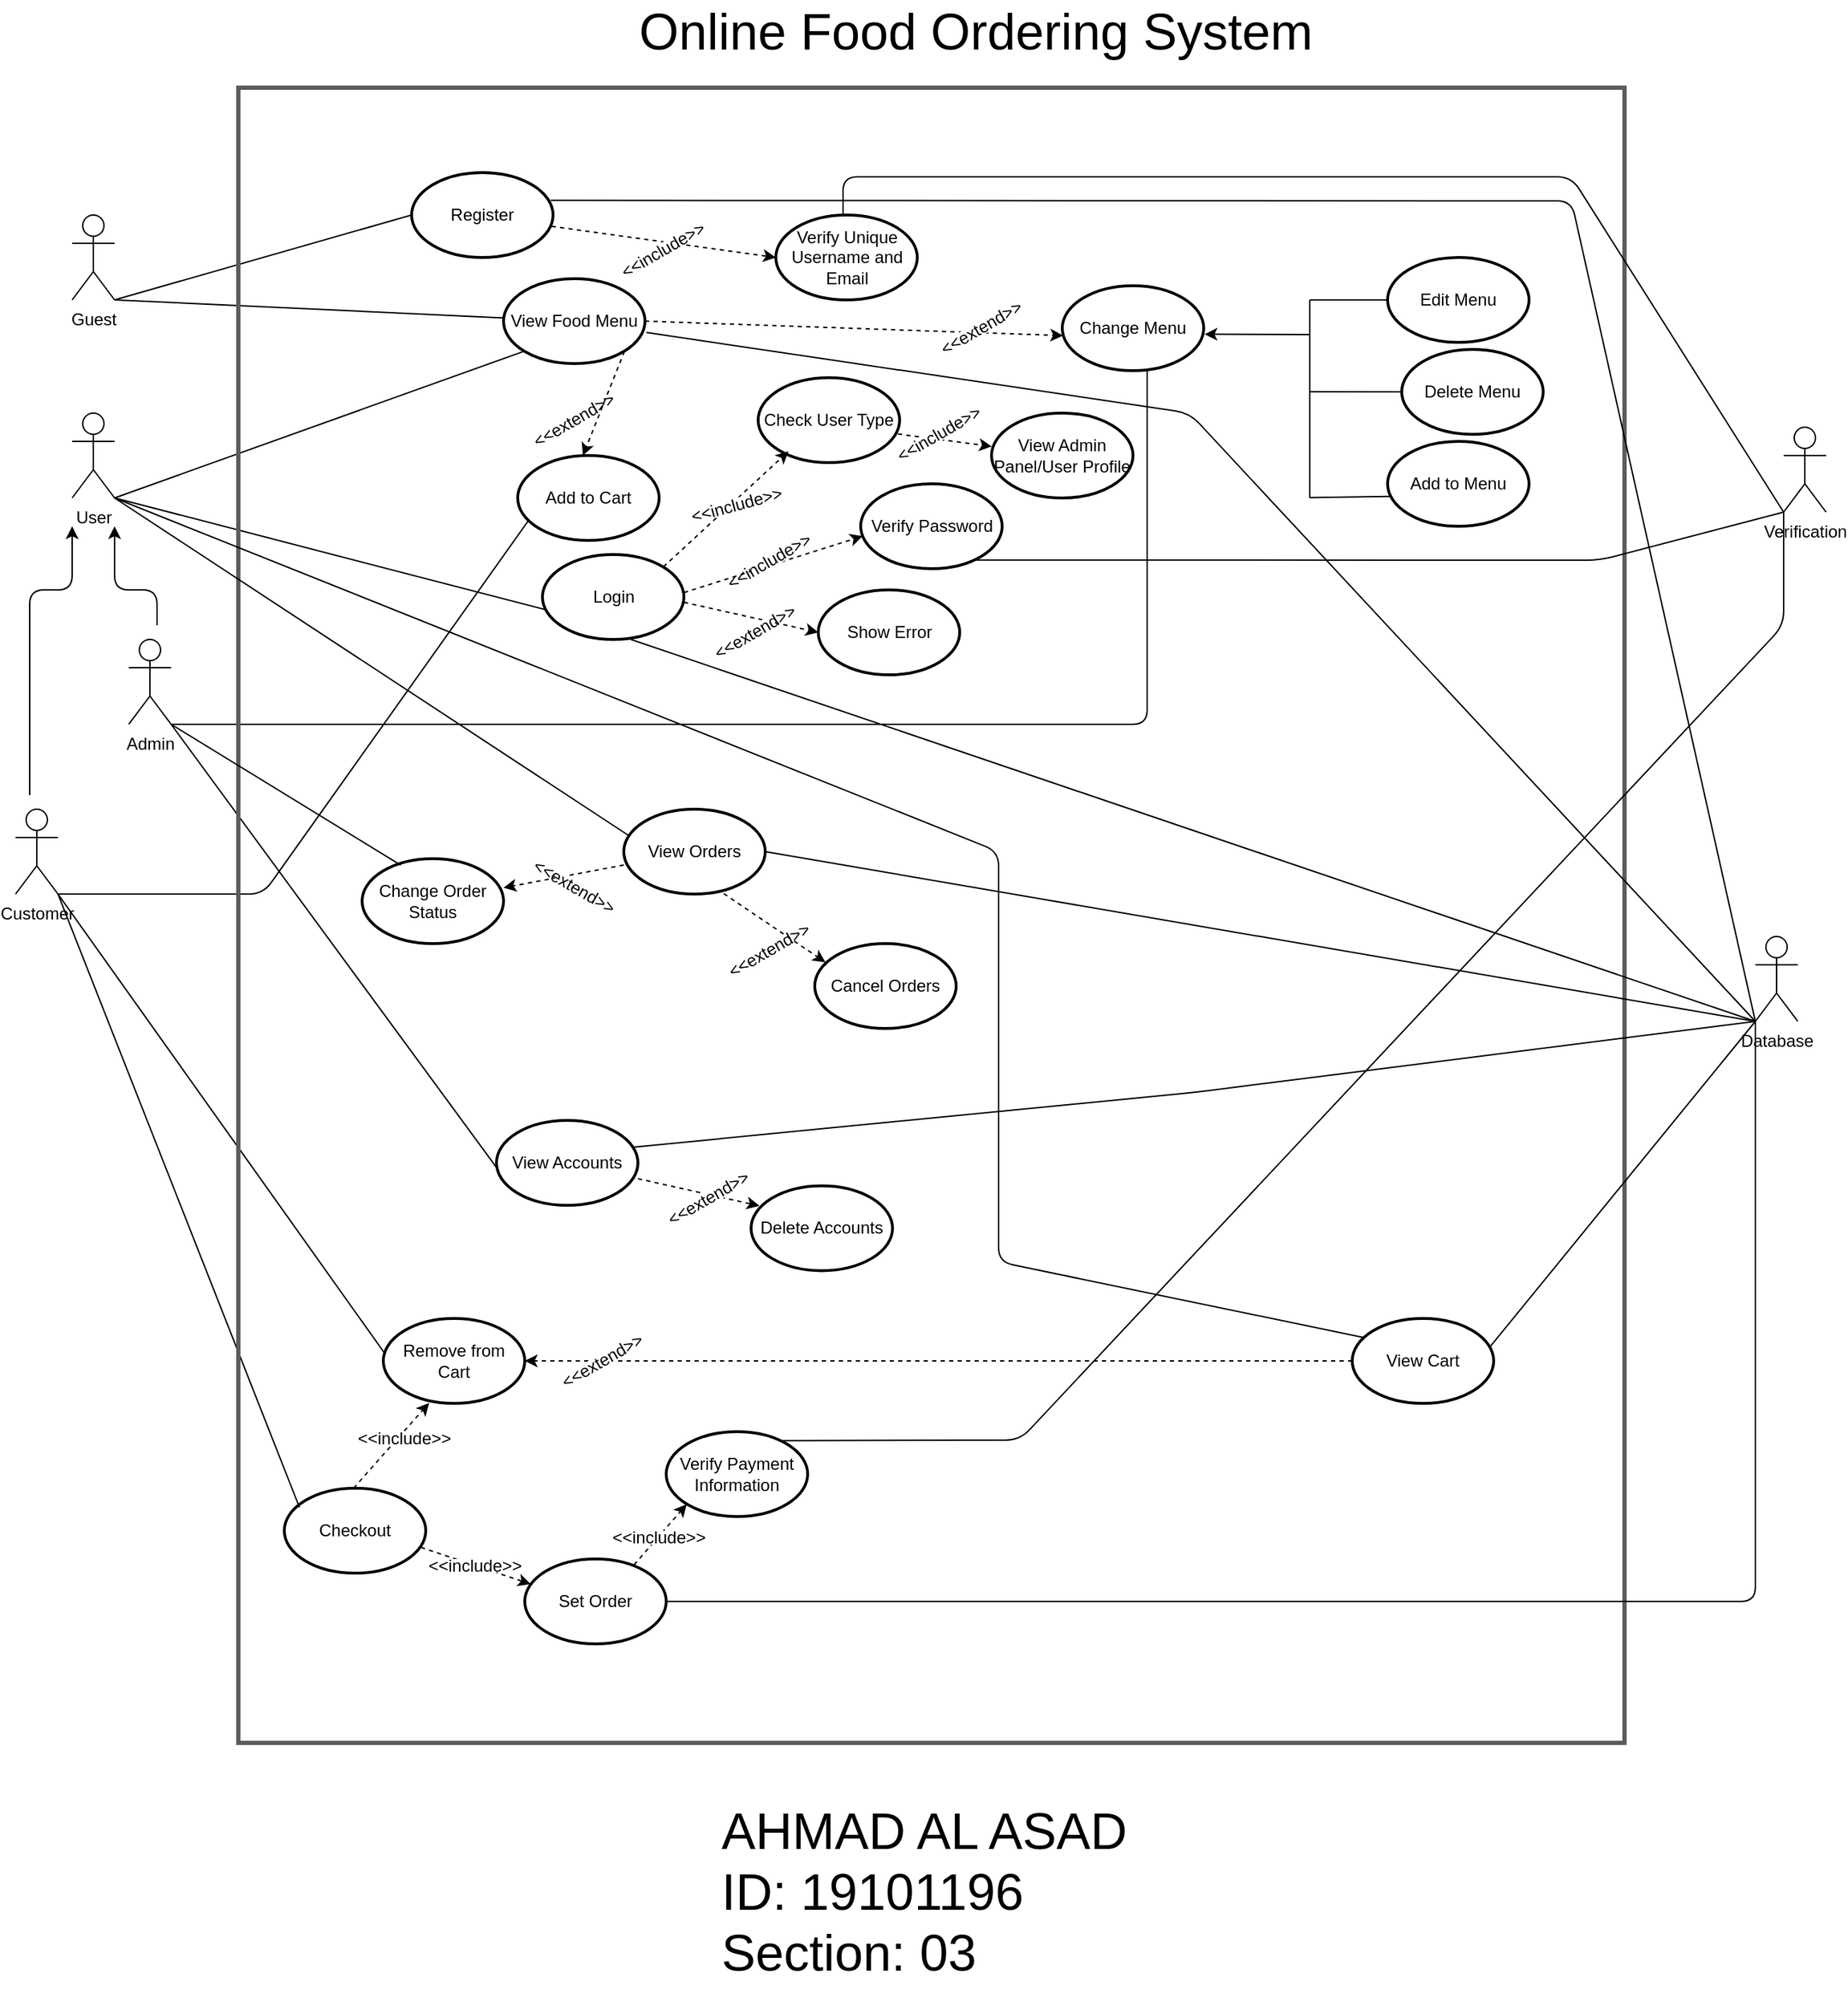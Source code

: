 <mxfile version="15.8.3" type="device"><diagram id="ieh9VP3vMi8DYS32Subl" name="Page-1"><mxGraphModel dx="3555" dy="2000" grid="1" gridSize="10" guides="1" tooltips="1" connect="1" arrows="1" fold="1" page="1" pageScale="1" pageWidth="850" pageHeight="1100" math="0" shadow="0"><root><mxCell id="0"/><mxCell id="1" parent="0"/><mxCell id="rfQ5AA9sOeH-jg_io1Yg-7" value="&lt;font style=&quot;font-size: 36px&quot;&gt;Online Food Ordering System&lt;/font&gt;" style="text;html=1;strokeColor=none;fillColor=none;align=center;verticalAlign=middle;whiteSpace=wrap;rounded=0;" parent="1" vertex="1"><mxGeometry x="575" y="330" width="567.5" height="20" as="geometry"/></mxCell><mxCell id="rfQ5AA9sOeH-jg_io1Yg-8" value="Guest" style="shape=umlActor;verticalLabelPosition=bottom;verticalAlign=top;html=1;" parent="1" vertex="1"><mxGeometry x="220" y="470" width="30" height="60" as="geometry"/></mxCell><mxCell id="rfQ5AA9sOeH-jg_io1Yg-9" value="User" style="shape=umlActor;verticalLabelPosition=bottom;verticalAlign=top;html=1;" parent="1" vertex="1"><mxGeometry x="220" y="610" width="30" height="60" as="geometry"/></mxCell><mxCell id="rfQ5AA9sOeH-jg_io1Yg-11" value="Customer" style="shape=umlActor;verticalLabelPosition=bottom;verticalAlign=top;html=1;" parent="1" vertex="1"><mxGeometry x="180" y="890" width="30" height="60" as="geometry"/></mxCell><mxCell id="rfQ5AA9sOeH-jg_io1Yg-12" value="Admin" style="shape=umlActor;verticalLabelPosition=bottom;verticalAlign=top;html=1;" parent="1" vertex="1"><mxGeometry x="260" y="770" width="30" height="60" as="geometry"/></mxCell><mxCell id="rfQ5AA9sOeH-jg_io1Yg-14" value="" style="edgeStyle=elbowEdgeStyle;elbow=vertical;endArrow=classic;html=1;" parent="1" edge="1"><mxGeometry width="50" height="50" relative="1" as="geometry"><mxPoint x="190" y="880" as="sourcePoint"/><mxPoint x="220" y="690" as="targetPoint"/><Array as="points"><mxPoint x="210" y="735"/></Array></mxGeometry></mxCell><mxCell id="rfQ5AA9sOeH-jg_io1Yg-15" value="" style="edgeStyle=elbowEdgeStyle;elbow=vertical;endArrow=classic;html=1;" parent="1" edge="1"><mxGeometry width="50" height="50" relative="1" as="geometry"><mxPoint x="280" y="760" as="sourcePoint"/><mxPoint x="250" y="690" as="targetPoint"/><Array as="points"><mxPoint x="230" y="735"/></Array></mxGeometry></mxCell><mxCell id="rfQ5AA9sOeH-jg_io1Yg-16" value="View Food Menu" style="strokeWidth=2;html=1;shape=mxgraph.flowchart.start_1;whiteSpace=wrap;" parent="1" vertex="1"><mxGeometry x="525" y="515" width="100" height="60" as="geometry"/></mxCell><mxCell id="rfQ5AA9sOeH-jg_io1Yg-19" value="" style="endArrow=none;html=1;exitX=1;exitY=1;exitDx=0;exitDy=0;exitPerimeter=0;" parent="1" source="rfQ5AA9sOeH-jg_io1Yg-8" target="rfQ5AA9sOeH-jg_io1Yg-16" edge="1"><mxGeometry width="50" height="50" relative="1" as="geometry"><mxPoint x="500" y="670" as="sourcePoint"/><mxPoint x="550" y="620" as="targetPoint"/></mxGeometry></mxCell><mxCell id="rfQ5AA9sOeH-jg_io1Yg-20" value="" style="endArrow=none;html=1;exitX=1;exitY=1;exitDx=0;exitDy=0;exitPerimeter=0;entryX=0.145;entryY=0.855;entryDx=0;entryDy=0;entryPerimeter=0;" parent="1" source="rfQ5AA9sOeH-jg_io1Yg-9" target="rfQ5AA9sOeH-jg_io1Yg-16" edge="1"><mxGeometry width="50" height="50" relative="1" as="geometry"><mxPoint x="270" y="610" as="sourcePoint"/><mxPoint x="550" y="620" as="targetPoint"/></mxGeometry></mxCell><mxCell id="rfQ5AA9sOeH-jg_io1Yg-21" value="Register" style="strokeWidth=2;html=1;shape=mxgraph.flowchart.start_1;whiteSpace=wrap;" parent="1" vertex="1"><mxGeometry x="460" y="440" width="100" height="60" as="geometry"/></mxCell><mxCell id="rfQ5AA9sOeH-jg_io1Yg-22" value="" style="endArrow=none;html=1;exitX=1;exitY=1;exitDx=0;exitDy=0;exitPerimeter=0;entryX=0;entryY=0.5;entryDx=0;entryDy=0;entryPerimeter=0;" parent="1" source="rfQ5AA9sOeH-jg_io1Yg-8" target="rfQ5AA9sOeH-jg_io1Yg-21" edge="1"><mxGeometry width="50" height="50" relative="1" as="geometry"><mxPoint x="700" y="670" as="sourcePoint"/><mxPoint x="750" y="620" as="targetPoint"/></mxGeometry></mxCell><mxCell id="rfQ5AA9sOeH-jg_io1Yg-23" value="Login" style="strokeWidth=2;html=1;shape=mxgraph.flowchart.start_1;whiteSpace=wrap;" parent="1" vertex="1"><mxGeometry x="552.5" y="710" width="100" height="60" as="geometry"/></mxCell><mxCell id="rfQ5AA9sOeH-jg_io1Yg-24" value="" style="endArrow=none;html=1;exitX=0.026;exitY=0.651;exitDx=0;exitDy=0;exitPerimeter=0;" parent="1" source="rfQ5AA9sOeH-jg_io1Yg-23" edge="1"><mxGeometry width="50" height="50" relative="1" as="geometry"><mxPoint x="620" y="670" as="sourcePoint"/><mxPoint x="250" y="670" as="targetPoint"/></mxGeometry></mxCell><mxCell id="rfQ5AA9sOeH-jg_io1Yg-25" value="Verify Password" style="strokeWidth=2;html=1;shape=mxgraph.flowchart.start_1;whiteSpace=wrap;" parent="1" vertex="1"><mxGeometry x="777.5" y="660" width="100" height="60" as="geometry"/></mxCell><mxCell id="rfQ5AA9sOeH-jg_io1Yg-26" value="Show Error" style="strokeWidth=2;html=1;shape=mxgraph.flowchart.start_1;whiteSpace=wrap;" parent="1" vertex="1"><mxGeometry x="747.5" y="735" width="100" height="60" as="geometry"/></mxCell><mxCell id="rfQ5AA9sOeH-jg_io1Yg-27" value="Verify Unique Username and Email" style="strokeWidth=2;html=1;shape=mxgraph.flowchart.start_1;whiteSpace=wrap;" parent="1" vertex="1"><mxGeometry x="717.5" y="470" width="100" height="60" as="geometry"/></mxCell><mxCell id="rfQ5AA9sOeH-jg_io1Yg-31" value="" style="endArrow=classic;dashed=1;endFill=1;html=1;exitX=0.99;exitY=0.633;exitDx=0;exitDy=0;exitPerimeter=0;entryX=0;entryY=0.5;entryDx=0;entryDy=0;entryPerimeter=0;" parent="1" source="rfQ5AA9sOeH-jg_io1Yg-21" target="rfQ5AA9sOeH-jg_io1Yg-27" edge="1"><mxGeometry width="160" relative="1" as="geometry"><mxPoint x="560" y="630" as="sourcePoint"/><mxPoint x="720" y="630" as="targetPoint"/></mxGeometry></mxCell><mxCell id="rfQ5AA9sOeH-jg_io1Yg-36" value="" style="endArrow=classic;dashed=1;endFill=1;html=1;exitX=0.99;exitY=0.633;exitDx=0;exitDy=0;exitPerimeter=0;entryX=0;entryY=0.5;entryDx=0;entryDy=0;entryPerimeter=0;" parent="1" target="rfQ5AA9sOeH-jg_io1Yg-26" edge="1"><mxGeometry width="160" relative="1" as="geometry"><mxPoint x="652.5" y="743.76" as="sourcePoint"/><mxPoint x="727.7" y="750" as="targetPoint"/></mxGeometry></mxCell><mxCell id="rfQ5AA9sOeH-jg_io1Yg-37" value="&amp;lt;&amp;lt;include&amp;gt;&amp;gt;" style="text;html=1;strokeColor=none;fillColor=default;align=center;verticalAlign=middle;whiteSpace=wrap;rounded=0;rotation=-30;" parent="1" vertex="1"><mxGeometry x="622.5" y="490" width="30" height="10" as="geometry"/></mxCell><mxCell id="rfQ5AA9sOeH-jg_io1Yg-41" value="&amp;lt;&amp;lt;extend&amp;gt;&amp;gt;" style="text;html=1;strokeColor=none;fillColor=default;align=center;verticalAlign=middle;whiteSpace=wrap;rounded=0;rotation=-30;" parent="1" vertex="1"><mxGeometry x="687.5" y="760" width="30" height="10" as="geometry"/></mxCell><mxCell id="rfQ5AA9sOeH-jg_io1Yg-44" value="Remove from Cart" style="strokeWidth=2;html=1;shape=mxgraph.flowchart.start_1;whiteSpace=wrap;" parent="1" vertex="1"><mxGeometry x="440" y="1250" width="100" height="60" as="geometry"/></mxCell><mxCell id="rfQ5AA9sOeH-jg_io1Yg-45" value="Checkout" style="strokeWidth=2;html=1;shape=mxgraph.flowchart.start_1;whiteSpace=wrap;" parent="1" vertex="1"><mxGeometry x="370" y="1370" width="100" height="60" as="geometry"/></mxCell><mxCell id="rfQ5AA9sOeH-jg_io1Yg-46" value="" style="endArrow=classic;dashed=1;endFill=1;html=1;exitX=0.99;exitY=0.633;exitDx=0;exitDy=0;exitPerimeter=0;entryX=0.015;entryY=0.616;entryDx=0;entryDy=0;entryPerimeter=0;" parent="1" edge="1"><mxGeometry width="160" relative="1" as="geometry"><mxPoint x="652.5" y="736.88" as="sourcePoint"/><mxPoint x="779" y="696.96" as="targetPoint"/></mxGeometry></mxCell><mxCell id="rfQ5AA9sOeH-jg_io1Yg-47" value="&amp;lt;&amp;lt;include&amp;gt;&amp;gt;" style="text;html=1;strokeColor=none;fillColor=default;align=center;verticalAlign=middle;whiteSpace=wrap;rounded=0;rotation=-30;" parent="1" vertex="1"><mxGeometry x="697.5" y="710" width="30" height="10" as="geometry"/></mxCell><mxCell id="rfQ5AA9sOeH-jg_io1Yg-48" value="" style="endArrow=classic;dashed=1;endFill=1;html=1;exitX=0.99;exitY=0.633;exitDx=0;exitDy=0;exitPerimeter=0;entryX=0.324;entryY=0.995;entryDx=0;entryDy=0;entryPerimeter=0;" parent="1" target="rfQ5AA9sOeH-jg_io1Yg-44" edge="1"><mxGeometry width="160" relative="1" as="geometry"><mxPoint x="419" y="1369.92" as="sourcePoint"/><mxPoint x="545.5" y="1330" as="targetPoint"/></mxGeometry></mxCell><mxCell id="rfQ5AA9sOeH-jg_io1Yg-49" value="&amp;lt;&amp;lt;include&amp;gt;&amp;gt;" style="text;html=1;strokeColor=none;fillColor=default;align=center;verticalAlign=middle;whiteSpace=wrap;rounded=0;rotation=0;" parent="1" vertex="1"><mxGeometry x="440" y="1330" width="30" height="10" as="geometry"/></mxCell><mxCell id="rfQ5AA9sOeH-jg_io1Yg-50" value="" style="endArrow=none;html=1;entryX=0.107;entryY=0.225;entryDx=0;entryDy=0;entryPerimeter=0;" parent="1" target="rfQ5AA9sOeH-jg_io1Yg-45" edge="1"><mxGeometry width="50" height="50" relative="1" as="geometry"><mxPoint x="210" y="950" as="sourcePoint"/><mxPoint x="670" y="850" as="targetPoint"/></mxGeometry></mxCell><mxCell id="rfQ5AA9sOeH-jg_io1Yg-51" value="" style="endArrow=none;html=1;entryX=0.014;entryY=0.421;entryDx=0;entryDy=0;entryPerimeter=0;exitX=1;exitY=1;exitDx=0;exitDy=0;exitPerimeter=0;" parent="1" source="rfQ5AA9sOeH-jg_io1Yg-11" target="rfQ5AA9sOeH-jg_io1Yg-44" edge="1"><mxGeometry width="50" height="50" relative="1" as="geometry"><mxPoint x="210" y="830" as="sourcePoint"/><mxPoint x="670" y="850" as="targetPoint"/></mxGeometry></mxCell><mxCell id="rfQ5AA9sOeH-jg_io1Yg-52" value="" style="endArrow=none;html=1;entryX=0.074;entryY=0.771;entryDx=0;entryDy=0;entryPerimeter=0;" parent="1" target="rfQ5AA9sOeH-jg_io1Yg-100" edge="1"><mxGeometry width="50" height="50" relative="1" as="geometry"><mxPoint x="210" y="950" as="sourcePoint"/><mxPoint x="420" y="1100" as="targetPoint"/><Array as="points"><mxPoint x="355" y="950"/></Array></mxGeometry></mxCell><mxCell id="rfQ5AA9sOeH-jg_io1Yg-53" value="Set Order" style="strokeWidth=2;html=1;shape=mxgraph.flowchart.start_1;whiteSpace=wrap;" parent="1" vertex="1"><mxGeometry x="540" y="1420" width="100" height="60" as="geometry"/></mxCell><mxCell id="rfQ5AA9sOeH-jg_io1Yg-60" value="" style="endArrow=classic;dashed=1;endFill=1;html=1;exitX=0.966;exitY=0.697;exitDx=0;exitDy=0;exitPerimeter=0;entryX=0.042;entryY=0.296;entryDx=0;entryDy=0;entryPerimeter=0;" parent="1" source="rfQ5AA9sOeH-jg_io1Yg-45" target="rfQ5AA9sOeH-jg_io1Yg-53" edge="1"><mxGeometry width="160" relative="1" as="geometry"><mxPoint x="429" y="1379.92" as="sourcePoint"/><mxPoint x="482.4" y="1319.7" as="targetPoint"/></mxGeometry></mxCell><mxCell id="rfQ5AA9sOeH-jg_io1Yg-61" value="&amp;lt;&amp;lt;include&amp;gt;&amp;gt;" style="text;html=1;strokeColor=none;fillColor=default;align=center;verticalAlign=middle;whiteSpace=wrap;rounded=0;rotation=0;" parent="1" vertex="1"><mxGeometry x="490" y="1420" width="30" height="10" as="geometry"/></mxCell><mxCell id="rfQ5AA9sOeH-jg_io1Yg-62" value="View Accounts" style="strokeWidth=2;html=1;shape=mxgraph.flowchart.start_1;whiteSpace=wrap;" parent="1" vertex="1"><mxGeometry x="520" y="1110" width="100" height="60" as="geometry"/></mxCell><mxCell id="rfQ5AA9sOeH-jg_io1Yg-63" value="Delete Accounts" style="strokeWidth=2;html=1;shape=mxgraph.flowchart.start_1;whiteSpace=wrap;" parent="1" vertex="1"><mxGeometry x="700" y="1156.24" width="100" height="60" as="geometry"/></mxCell><mxCell id="rfQ5AA9sOeH-jg_io1Yg-64" value="" style="endArrow=none;html=1;exitX=1;exitY=1;exitDx=0;exitDy=0;exitPerimeter=0;entryX=0.017;entryY=0.592;entryDx=0;entryDy=0;entryPerimeter=0;" parent="1" source="rfQ5AA9sOeH-jg_io1Yg-12" target="rfQ5AA9sOeH-jg_io1Yg-62" edge="1"><mxGeometry width="50" height="50" relative="1" as="geometry"><mxPoint x="670" y="800" as="sourcePoint"/><mxPoint x="720" y="750" as="targetPoint"/></mxGeometry></mxCell><mxCell id="rfQ5AA9sOeH-jg_io1Yg-65" value="" style="endArrow=classic;dashed=1;endFill=1;html=1;entryX=0.059;entryY=0.236;entryDx=0;entryDy=0;entryPerimeter=0;" parent="1" source="rfQ5AA9sOeH-jg_io1Yg-62" target="rfQ5AA9sOeH-jg_io1Yg-63" edge="1"><mxGeometry width="160" relative="1" as="geometry"><mxPoint x="665" y="1070" as="sourcePoint"/><mxPoint x="760" y="1116.24" as="targetPoint"/></mxGeometry></mxCell><mxCell id="rfQ5AA9sOeH-jg_io1Yg-66" value="&amp;lt;&amp;lt;extend&amp;gt;&amp;gt;" style="text;html=1;strokeColor=none;fillColor=default;align=center;verticalAlign=middle;whiteSpace=wrap;rounded=0;rotation=-30;" parent="1" vertex="1"><mxGeometry x="655" y="1160" width="30" height="10" as="geometry"/></mxCell><mxCell id="rfQ5AA9sOeH-jg_io1Yg-67" value="Change Menu" style="strokeWidth=2;html=1;shape=mxgraph.flowchart.start_1;whiteSpace=wrap;" parent="1" vertex="1"><mxGeometry x="920" y="520" width="100" height="60" as="geometry"/></mxCell><mxCell id="rfQ5AA9sOeH-jg_io1Yg-68" value="" style="endArrow=classic;dashed=1;endFill=1;html=1;exitX=1;exitY=0.5;exitDx=0;exitDy=0;exitPerimeter=0;entryX=0.006;entryY=0.587;entryDx=0;entryDy=0;entryPerimeter=0;" parent="1" source="rfQ5AA9sOeH-jg_io1Yg-16" target="rfQ5AA9sOeH-jg_io1Yg-67" edge="1"><mxGeometry width="160" relative="1" as="geometry"><mxPoint x="607.5" y="553.76" as="sourcePoint"/><mxPoint x="702.5" y="600" as="targetPoint"/></mxGeometry></mxCell><mxCell id="rfQ5AA9sOeH-jg_io1Yg-69" value="&amp;lt;&amp;lt;extend&amp;gt;&amp;gt;" style="text;html=1;strokeColor=none;fillColor=default;align=center;verticalAlign=middle;whiteSpace=wrap;rounded=0;rotation=-30;" parent="1" vertex="1"><mxGeometry x="847.5" y="545" width="30" height="10" as="geometry"/></mxCell><mxCell id="rfQ5AA9sOeH-jg_io1Yg-71" value="Edit Menu" style="strokeWidth=2;html=1;shape=mxgraph.flowchart.start_1;whiteSpace=wrap;" parent="1" vertex="1"><mxGeometry x="1150" y="500" width="100" height="60" as="geometry"/></mxCell><mxCell id="rfQ5AA9sOeH-jg_io1Yg-72" value="Delete Menu" style="strokeWidth=2;html=1;shape=mxgraph.flowchart.start_1;whiteSpace=wrap;" parent="1" vertex="1"><mxGeometry x="1160" y="565" width="100" height="60" as="geometry"/></mxCell><mxCell id="rfQ5AA9sOeH-jg_io1Yg-73" value="Add to Menu" style="strokeWidth=2;html=1;shape=mxgraph.flowchart.start_1;whiteSpace=wrap;" parent="1" vertex="1"><mxGeometry x="1150" y="630" width="100" height="60" as="geometry"/></mxCell><mxCell id="rfQ5AA9sOeH-jg_io1Yg-76" value="" style="endArrow=none;html=1;entryX=0;entryY=0.5;entryDx=0;entryDy=0;entryPerimeter=0;exitX=0;exitY=0.5;exitDx=0;exitDy=0;exitPerimeter=0;" parent="1" source="rfQ5AA9sOeH-jg_io1Yg-77" target="rfQ5AA9sOeH-jg_io1Yg-71" edge="1"><mxGeometry width="50" height="50" relative="1" as="geometry"><mxPoint x="1100" y="530" as="sourcePoint"/><mxPoint x="1070" y="530" as="targetPoint"/></mxGeometry></mxCell><mxCell id="rfQ5AA9sOeH-jg_io1Yg-77" value="" style="line;strokeWidth=1;direction=south;html=1;fillColor=none;" parent="1" vertex="1"><mxGeometry x="1090" y="530" width="10" height="140" as="geometry"/></mxCell><mxCell id="rfQ5AA9sOeH-jg_io1Yg-78" value="" style="endArrow=none;html=1;entryX=0;entryY=0.5;entryDx=0;entryDy=0;entryPerimeter=0;exitX=0;exitY=0.5;exitDx=0;exitDy=0;exitPerimeter=0;" parent="1" target="rfQ5AA9sOeH-jg_io1Yg-72" edge="1"><mxGeometry width="50" height="50" relative="1" as="geometry"><mxPoint x="1095" y="594.88" as="sourcePoint"/><mxPoint x="1150" y="594.88" as="targetPoint"/></mxGeometry></mxCell><mxCell id="rfQ5AA9sOeH-jg_io1Yg-79" value="" style="endArrow=none;html=1;entryX=0.027;entryY=0.648;entryDx=0;entryDy=0;entryPerimeter=0;exitX=0;exitY=0.5;exitDx=0;exitDy=0;exitPerimeter=0;" parent="1" target="rfQ5AA9sOeH-jg_io1Yg-73" edge="1"><mxGeometry width="50" height="50" relative="1" as="geometry"><mxPoint x="1095" y="669.77" as="sourcePoint"/><mxPoint x="1150" y="669.77" as="targetPoint"/></mxGeometry></mxCell><mxCell id="rfQ5AA9sOeH-jg_io1Yg-80" value="" style="endArrow=classic;html=1;entryX=1.006;entryY=0.571;entryDx=0;entryDy=0;entryPerimeter=0;exitX=0.175;exitY=0.495;exitDx=0;exitDy=0;exitPerimeter=0;" parent="1" source="rfQ5AA9sOeH-jg_io1Yg-77" target="rfQ5AA9sOeH-jg_io1Yg-67" edge="1"><mxGeometry width="50" height="50" relative="1" as="geometry"><mxPoint x="1050" y="640" as="sourcePoint"/><mxPoint x="1100" y="590" as="targetPoint"/></mxGeometry></mxCell><mxCell id="rfQ5AA9sOeH-jg_io1Yg-81" value="" style="endArrow=none;html=1;" parent="1" edge="1"><mxGeometry width="50" height="50" relative="1" as="geometry"><mxPoint x="290" y="830" as="sourcePoint"/><mxPoint x="980" y="580" as="targetPoint"/><Array as="points"><mxPoint x="980" y="830"/></Array></mxGeometry></mxCell><mxCell id="rfQ5AA9sOeH-jg_io1Yg-84" value="" style="rounded=0;whiteSpace=wrap;html=1;fillColor=none;strokeWidth=3;strokeColor=#5C5C5C;" parent="1" vertex="1"><mxGeometry x="337.5" y="380" width="980" height="1170" as="geometry"/></mxCell><mxCell id="rfQ5AA9sOeH-jg_io1Yg-87" value="View Orders" style="strokeWidth=2;html=1;shape=mxgraph.flowchart.start_1;whiteSpace=wrap;" parent="1" vertex="1"><mxGeometry x="610" y="890" width="100" height="60" as="geometry"/></mxCell><mxCell id="rfQ5AA9sOeH-jg_io1Yg-88" value="Cancel Orders" style="strokeWidth=2;html=1;shape=mxgraph.flowchart.start_1;whiteSpace=wrap;" parent="1" vertex="1"><mxGeometry x="745" y="985" width="100" height="60" as="geometry"/></mxCell><mxCell id="rfQ5AA9sOeH-jg_io1Yg-89" value="Change Order Status" style="strokeWidth=2;html=1;shape=mxgraph.flowchart.start_1;whiteSpace=wrap;" parent="1" vertex="1"><mxGeometry x="425" y="925" width="100" height="60" as="geometry"/></mxCell><mxCell id="rfQ5AA9sOeH-jg_io1Yg-92" value="" style="endArrow=classic;dashed=1;endFill=1;html=1;" parent="1" source="rfQ5AA9sOeH-jg_io1Yg-87" target="rfQ5AA9sOeH-jg_io1Yg-89" edge="1"><mxGeometry width="160" relative="1" as="geometry"><mxPoint x="787.5" y="845.001" as="sourcePoint"/><mxPoint x="878.4" y="873.49" as="targetPoint"/></mxGeometry></mxCell><mxCell id="rfQ5AA9sOeH-jg_io1Yg-93" value="&amp;lt;&amp;lt;extend&amp;gt;&amp;gt;" style="text;html=1;strokeColor=none;fillColor=default;align=center;verticalAlign=middle;whiteSpace=wrap;rounded=0;rotation=-30;" parent="1" vertex="1"><mxGeometry x="697.5" y="985" width="30" height="10" as="geometry"/></mxCell><mxCell id="rfQ5AA9sOeH-jg_io1Yg-94" value="" style="endArrow=classic;dashed=1;endFill=1;html=1;entryX=0.076;entryY=0.22;entryDx=0;entryDy=0;entryPerimeter=0;exitX=0.707;exitY=0.995;exitDx=0;exitDy=0;exitPerimeter=0;" parent="1" source="rfQ5AA9sOeH-jg_io1Yg-87" target="rfQ5AA9sOeH-jg_io1Yg-88" edge="1"><mxGeometry width="160" relative="1" as="geometry"><mxPoint x="751.5" y="916.511" as="sourcePoint"/><mxPoint x="842.4" y="945" as="targetPoint"/></mxGeometry></mxCell><mxCell id="rfQ5AA9sOeH-jg_io1Yg-95" value="&amp;lt;&amp;lt;extend&amp;gt;&amp;gt;" style="text;html=1;strokeColor=none;fillColor=default;align=center;verticalAlign=middle;whiteSpace=wrap;rounded=0;rotation=30;" parent="1" vertex="1"><mxGeometry x="560" y="940" width="30" height="10" as="geometry"/></mxCell><mxCell id="rfQ5AA9sOeH-jg_io1Yg-96" value="" style="endArrow=none;html=1;exitX=0.273;exitY=0.076;exitDx=0;exitDy=0;exitPerimeter=0;" parent="1" source="rfQ5AA9sOeH-jg_io1Yg-89" edge="1"><mxGeometry width="50" height="50" relative="1" as="geometry"><mxPoint x="630" y="960" as="sourcePoint"/><mxPoint x="290" y="830" as="targetPoint"/><Array as="points"/></mxGeometry></mxCell><mxCell id="rfQ5AA9sOeH-jg_io1Yg-99" value="" style="endArrow=none;html=1;exitX=0.031;exitY=0.306;exitDx=0;exitDy=0;exitPerimeter=0;entryX=1;entryY=1;entryDx=0;entryDy=0;entryPerimeter=0;" parent="1" source="rfQ5AA9sOeH-jg_io1Yg-87" target="rfQ5AA9sOeH-jg_io1Yg-9" edge="1"><mxGeometry width="50" height="50" relative="1" as="geometry"><mxPoint x="360" y="820" as="sourcePoint"/><mxPoint x="380" y="750" as="targetPoint"/><Array as="points"/></mxGeometry></mxCell><mxCell id="rfQ5AA9sOeH-jg_io1Yg-100" value="Add to Cart" style="strokeWidth=2;html=1;shape=mxgraph.flowchart.start_1;whiteSpace=wrap;" parent="1" vertex="1"><mxGeometry x="535" y="640" width="100" height="60" as="geometry"/></mxCell><mxCell id="rfQ5AA9sOeH-jg_io1Yg-101" value="" style="endArrow=classic;dashed=1;endFill=1;html=1;exitX=0.855;exitY=0.855;exitDx=0;exitDy=0;exitPerimeter=0;entryX=0.461;entryY=0.001;entryDx=0;entryDy=0;entryPerimeter=0;" parent="1" source="rfQ5AA9sOeH-jg_io1Yg-16" target="rfQ5AA9sOeH-jg_io1Yg-100" edge="1"><mxGeometry width="160" relative="1" as="geometry"><mxPoint x="592.5" y="600" as="sourcePoint"/><mxPoint x="687.5" y="621.24" as="targetPoint"/></mxGeometry></mxCell><mxCell id="rfQ5AA9sOeH-jg_io1Yg-102" value="&amp;lt;&amp;lt;extend&amp;gt;&amp;gt;" style="text;html=1;strokeColor=none;fillColor=default;align=center;verticalAlign=middle;whiteSpace=wrap;rounded=0;rotation=-30;" parent="1" vertex="1"><mxGeometry x="560" y="610" width="30" height="10" as="geometry"/></mxCell><mxCell id="rfQ5AA9sOeH-jg_io1Yg-106" value="View&amp;nbsp;Cart" style="strokeWidth=2;html=1;shape=mxgraph.flowchart.start_1;whiteSpace=wrap;" parent="1" vertex="1"><mxGeometry x="1125" y="1250" width="100" height="60" as="geometry"/></mxCell><mxCell id="rfQ5AA9sOeH-jg_io1Yg-107" value="" style="endArrow=classic;dashed=1;endFill=1;html=1;entryX=1;entryY=0.5;entryDx=0;entryDy=0;entryPerimeter=0;exitX=0;exitY=0.5;exitDx=0;exitDy=0;exitPerimeter=0;" parent="1" source="rfQ5AA9sOeH-jg_io1Yg-106" target="rfQ5AA9sOeH-jg_io1Yg-44" edge="1"><mxGeometry width="160" relative="1" as="geometry"><mxPoint x="552.5" y="1250.556" as="sourcePoint"/><mxPoint x="632.5" y="1259.444" as="targetPoint"/></mxGeometry></mxCell><mxCell id="rfQ5AA9sOeH-jg_io1Yg-108" value="&amp;lt;&amp;lt;extend&amp;gt;&amp;gt;" style="text;html=1;strokeColor=none;fillColor=default;align=center;verticalAlign=middle;whiteSpace=wrap;rounded=0;rotation=-30;" parent="1" vertex="1"><mxGeometry x="580" y="1275" width="30" height="10" as="geometry"/></mxCell><mxCell id="rfQ5AA9sOeH-jg_io1Yg-109" value="" style="endArrow=none;html=1;exitX=0.082;exitY=0.225;exitDx=0;exitDy=0;exitPerimeter=0;" parent="1" source="rfQ5AA9sOeH-jg_io1Yg-106" edge="1"><mxGeometry width="50" height="50" relative="1" as="geometry"><mxPoint x="660" y="890" as="sourcePoint"/><mxPoint x="250" y="670" as="targetPoint"/><Array as="points"><mxPoint x="875" y="1210"/><mxPoint x="875" y="920"/></Array></mxGeometry></mxCell><mxCell id="rfQ5AA9sOeH-jg_io1Yg-110" value="Check User Type" style="strokeWidth=2;html=1;shape=mxgraph.flowchart.start_1;whiteSpace=wrap;" parent="1" vertex="1"><mxGeometry x="705" y="585" width="100" height="60" as="geometry"/></mxCell><mxCell id="rfQ5AA9sOeH-jg_io1Yg-111" value="" style="endArrow=classic;dashed=1;endFill=1;html=1;entryX=0.015;entryY=0.616;entryDx=0;entryDy=0;entryPerimeter=0;exitX=0.855;exitY=0.145;exitDx=0;exitDy=0;exitPerimeter=0;" parent="1" source="rfQ5AA9sOeH-jg_io1Yg-23" edge="1"><mxGeometry width="160" relative="1" as="geometry"><mxPoint x="600" y="676.88" as="sourcePoint"/><mxPoint x="726.5" y="636.96" as="targetPoint"/></mxGeometry></mxCell><mxCell id="rfQ5AA9sOeH-jg_io1Yg-112" value="&amp;lt;&amp;lt;include&amp;gt;&amp;gt;" style="text;html=1;strokeColor=none;fillColor=default;align=center;verticalAlign=middle;whiteSpace=wrap;rounded=0;rotation=-15;" parent="1" vertex="1"><mxGeometry x="675" y="670" width="30" height="10" as="geometry"/></mxCell><mxCell id="rfQ5AA9sOeH-jg_io1Yg-117" value="Verification" style="shape=umlActor;verticalLabelPosition=bottom;verticalAlign=top;html=1;" parent="1" vertex="1"><mxGeometry x="1430" y="620" width="30" height="60" as="geometry"/></mxCell><mxCell id="rfQ5AA9sOeH-jg_io1Yg-118" value="" style="endArrow=none;html=1;entryX=0;entryY=1;entryDx=0;entryDy=0;entryPerimeter=0;" parent="1" target="rfQ5AA9sOeH-jg_io1Yg-117" edge="1"><mxGeometry width="50" height="50" relative="1" as="geometry"><mxPoint x="765" y="470" as="sourcePoint"/><mxPoint x="930" y="750" as="targetPoint"/><Array as="points"><mxPoint x="765" y="443"/><mxPoint x="1280" y="443"/></Array></mxGeometry></mxCell><mxCell id="rfQ5AA9sOeH-jg_io1Yg-119" value="" style="endArrow=none;html=1;exitX=0.8;exitY=0.897;exitDx=0;exitDy=0;exitPerimeter=0;" parent="1" source="rfQ5AA9sOeH-jg_io1Yg-25" edge="1"><mxGeometry width="50" height="50" relative="1" as="geometry"><mxPoint x="880" y="800" as="sourcePoint"/><mxPoint x="1430" y="680" as="targetPoint"/><Array as="points"><mxPoint x="1300" y="714"/></Array></mxGeometry></mxCell><mxCell id="rfQ5AA9sOeH-jg_io1Yg-120" value="Database" style="shape=umlActor;verticalLabelPosition=bottom;verticalAlign=top;html=1;" parent="1" vertex="1"><mxGeometry x="1410" y="980" width="30" height="60" as="geometry"/></mxCell><mxCell id="rfQ5AA9sOeH-jg_io1Yg-121" value="" style="endArrow=none;html=1;exitX=0.96;exitY=0.317;exitDx=0;exitDy=0;exitPerimeter=0;" parent="1" source="rfQ5AA9sOeH-jg_io1Yg-62" edge="1"><mxGeometry width="50" height="50" relative="1" as="geometry"><mxPoint x="530" y="932" as="sourcePoint"/><mxPoint x="1410" y="1040" as="targetPoint"/><Array as="points"><mxPoint x="1015" y="1090"/></Array></mxGeometry></mxCell><mxCell id="rfQ5AA9sOeH-jg_io1Yg-123" value="" style="endArrow=none;html=1;exitX=1;exitY=0.5;exitDx=0;exitDy=0;exitPerimeter=0;" parent="1" source="rfQ5AA9sOeH-jg_io1Yg-87" edge="1"><mxGeometry width="50" height="50" relative="1" as="geometry"><mxPoint x="860" y="1120" as="sourcePoint"/><mxPoint x="1410" y="1040" as="targetPoint"/><Array as="points"/></mxGeometry></mxCell><mxCell id="rfQ5AA9sOeH-jg_io1Yg-124" value="" style="endArrow=none;html=1;exitX=0.975;exitY=0.333;exitDx=0;exitDy=0;exitPerimeter=0;" parent="1" source="rfQ5AA9sOeH-jg_io1Yg-106" edge="1"><mxGeometry width="50" height="50" relative="1" as="geometry"><mxPoint x="860" y="1120" as="sourcePoint"/><mxPoint x="1410" y="1040" as="targetPoint"/></mxGeometry></mxCell><mxCell id="rfQ5AA9sOeH-jg_io1Yg-125" value="" style="endArrow=none;html=1;exitX=1;exitY=0.5;exitDx=0;exitDy=0;exitPerimeter=0;" parent="1" source="rfQ5AA9sOeH-jg_io1Yg-53" edge="1"><mxGeometry width="50" height="50" relative="1" as="geometry"><mxPoint x="860" y="1120" as="sourcePoint"/><mxPoint x="1410" y="1040" as="targetPoint"/><Array as="points"><mxPoint x="1410" y="1450"/></Array></mxGeometry></mxCell><mxCell id="rfQ5AA9sOeH-jg_io1Yg-127" value="" style="endArrow=none;html=1;entryX=0;entryY=1;entryDx=0;entryDy=0;entryPerimeter=0;" parent="1" target="rfQ5AA9sOeH-jg_io1Yg-120" edge="1"><mxGeometry width="50" height="50" relative="1" as="geometry"><mxPoint x="626" y="553" as="sourcePoint"/><mxPoint x="930" y="630" as="targetPoint"/><Array as="points"><mxPoint x="1010" y="610"/></Array></mxGeometry></mxCell><mxCell id="rfQ5AA9sOeH-jg_io1Yg-130" value="" style="endArrow=none;html=1;exitX=0.983;exitY=0.328;exitDx=0;exitDy=0;exitPerimeter=0;" parent="1" source="rfQ5AA9sOeH-jg_io1Yg-21" edge="1"><mxGeometry width="50" height="50" relative="1" as="geometry"><mxPoint x="910" y="800" as="sourcePoint"/><mxPoint x="1410" y="1040" as="targetPoint"/><Array as="points"><mxPoint x="1280" y="460"/></Array></mxGeometry></mxCell><mxCell id="rfQ5AA9sOeH-jg_io1Yg-131" value="View Admin Panel/User Profile" style="strokeWidth=2;html=1;shape=mxgraph.flowchart.start_1;whiteSpace=wrap;" parent="1" vertex="1"><mxGeometry x="870" y="610" width="100" height="60" as="geometry"/></mxCell><mxCell id="rfQ5AA9sOeH-jg_io1Yg-132" value="" style="endArrow=classic;dashed=1;endFill=1;html=1;exitX=0.988;exitY=0.663;exitDx=0;exitDy=0;exitPerimeter=0;entryX=0.002;entryY=0.393;entryDx=0;entryDy=0;entryPerimeter=0;" parent="1" source="rfQ5AA9sOeH-jg_io1Yg-110" target="rfQ5AA9sOeH-jg_io1Yg-131" edge="1"><mxGeometry width="160" relative="1" as="geometry"><mxPoint x="747.5" y="583.99" as="sourcePoint"/><mxPoint x="906" y="606.01" as="targetPoint"/></mxGeometry></mxCell><mxCell id="rfQ5AA9sOeH-jg_io1Yg-133" value="&amp;lt;&amp;lt;include&amp;gt;&amp;gt;" style="text;html=1;strokeColor=none;fillColor=default;align=center;verticalAlign=middle;whiteSpace=wrap;rounded=0;rotation=-30;" parent="1" vertex="1"><mxGeometry x="817.5" y="620" width="30" height="10" as="geometry"/></mxCell><mxCell id="rfQ5AA9sOeH-jg_io1Yg-134" value="" style="endArrow=none;html=1;entryX=0;entryY=1;entryDx=0;entryDy=0;entryPerimeter=0;exitX=0.625;exitY=1;exitDx=0;exitDy=0;exitPerimeter=0;" parent="1" source="rfQ5AA9sOeH-jg_io1Yg-23" target="rfQ5AA9sOeH-jg_io1Yg-120" edge="1"><mxGeometry width="50" height="50" relative="1" as="geometry"><mxPoint x="955" y="750" as="sourcePoint"/><mxPoint x="1005" y="700" as="targetPoint"/></mxGeometry></mxCell><mxCell id="rfQ5AA9sOeH-jg_io1Yg-135" value="&lt;div style=&quot;text-align: justify&quot;&gt;&lt;span style=&quot;font-size: 36px&quot;&gt;AHMAD AL ASAD&lt;/span&gt;&lt;/div&gt;&lt;font style=&quot;font-size: 36px&quot;&gt;&lt;div style=&quot;text-align: justify&quot;&gt;&lt;span&gt;ID: 19101196&lt;/span&gt;&lt;/div&gt;&lt;div style=&quot;text-align: justify&quot;&gt;&lt;span&gt;Section: 03&lt;/span&gt;&lt;/div&gt;&lt;/font&gt;" style="text;html=1;strokeColor=none;fillColor=none;align=center;verticalAlign=middle;whiteSpace=wrap;rounded=0;" parent="1" vertex="1"><mxGeometry x="460" y="1575" width="725" height="160" as="geometry"/></mxCell><mxCell id="1avgQrzHe4DA1d2WCfLY-2" value="Verify Payment Information" style="strokeWidth=2;html=1;shape=mxgraph.flowchart.start_1;whiteSpace=wrap;" vertex="1" parent="1"><mxGeometry x="640" y="1330" width="100" height="60" as="geometry"/></mxCell><mxCell id="1avgQrzHe4DA1d2WCfLY-3" value="" style="endArrow=classic;dashed=1;endFill=1;html=1;exitX=0.773;exitY=0.069;exitDx=0;exitDy=0;exitPerimeter=0;entryX=0.145;entryY=0.855;entryDx=0;entryDy=0;entryPerimeter=0;" edge="1" parent="1" source="rfQ5AA9sOeH-jg_io1Yg-53" target="1avgQrzHe4DA1d2WCfLY-2"><mxGeometry width="160" relative="1" as="geometry"><mxPoint x="562.4" y="1380" as="sourcePoint"/><mxPoint x="640.0" y="1405.94" as="targetPoint"/></mxGeometry></mxCell><mxCell id="1avgQrzHe4DA1d2WCfLY-4" value="&amp;lt;&amp;lt;include&amp;gt;&amp;gt;" style="text;html=1;strokeColor=none;fillColor=default;align=center;verticalAlign=middle;whiteSpace=wrap;rounded=0;rotation=0;" vertex="1" parent="1"><mxGeometry x="620" y="1400" width="30" height="10" as="geometry"/></mxCell><mxCell id="1avgQrzHe4DA1d2WCfLY-7" value="" style="endArrow=none;html=1;entryX=0;entryY=1;entryDx=0;entryDy=0;entryPerimeter=0;exitX=0.822;exitY=0.106;exitDx=0;exitDy=0;exitPerimeter=0;strokeWidth=1;rounded=1;" edge="1" parent="1" source="1avgQrzHe4DA1d2WCfLY-2" target="rfQ5AA9sOeH-jg_io1Yg-117"><mxGeometry width="50" height="50" relative="1" as="geometry"><mxPoint x="1010" y="1070" as="sourcePoint"/><mxPoint x="1060" y="1020" as="targetPoint"/><Array as="points"><mxPoint x="890" y="1336"/><mxPoint x="1430" y="760"/></Array></mxGeometry></mxCell></root></mxGraphModel></diagram></mxfile>